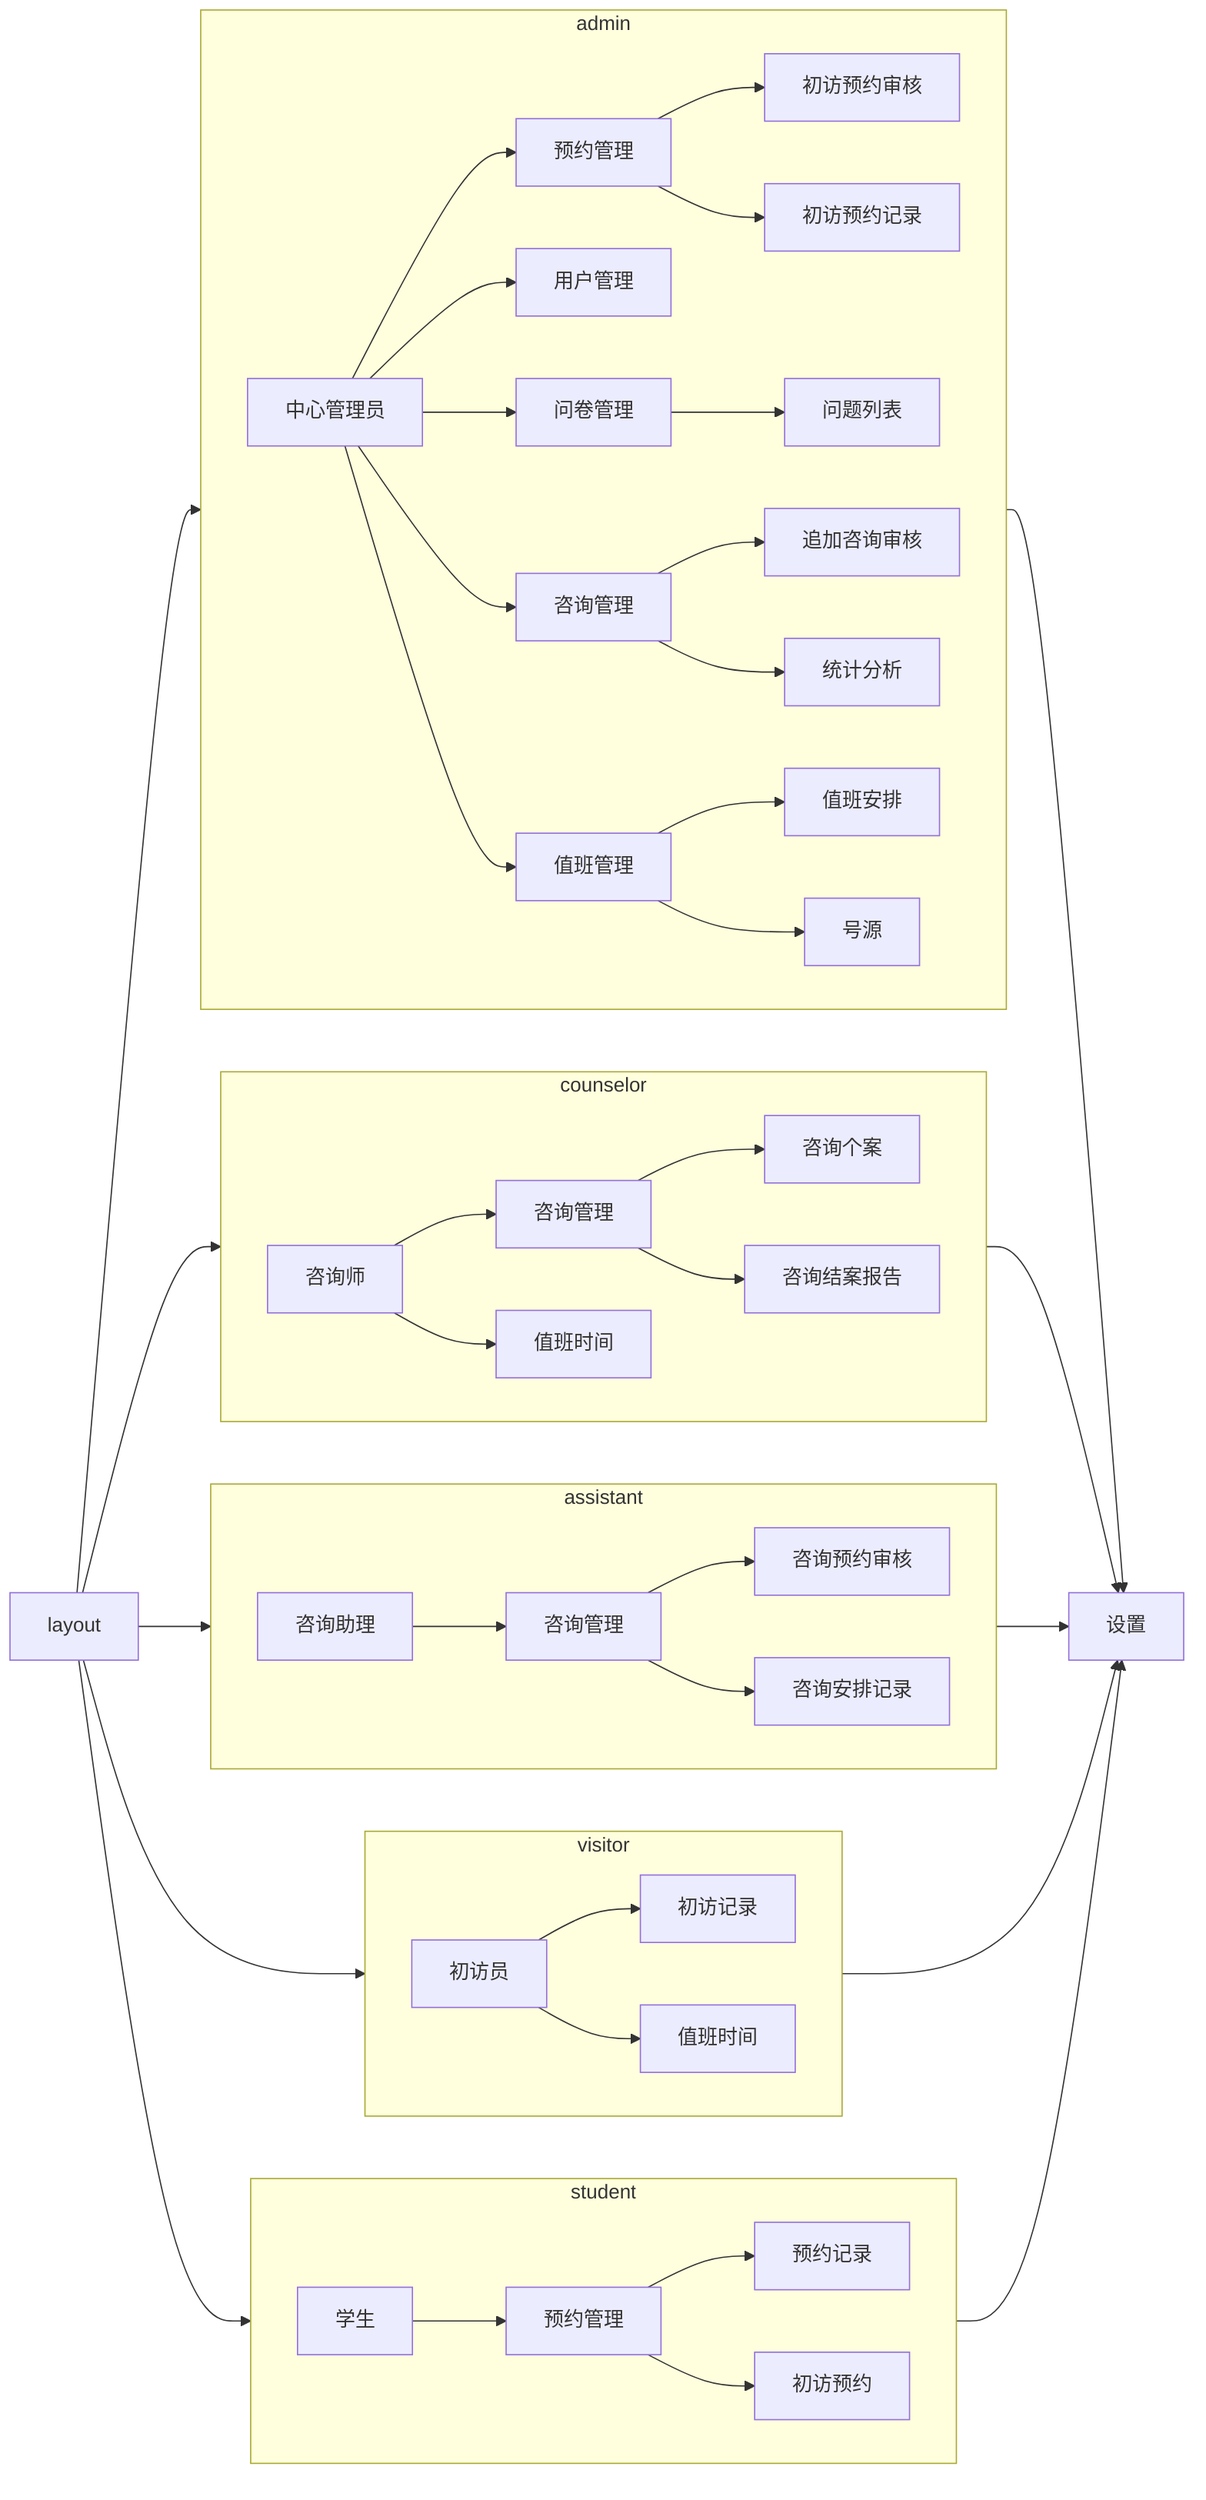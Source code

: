 flowchart LR
    A[layout] --> admin[admin]
    A --> counselor[counselor]
    A --> assistant[assistant]
    A --> visitor[visitor]
    A --> student[student]
    %% admin -- 中心管理员
    subgraph admin
        direction LR
        B[中心管理员] --> H[预约管理] --> L[初访预约审核]
        H --> M[初访预约记录]
        B --> U[用户管理]
        B --> V[问卷管理] --> W[问题列表]
        B --> Z[咨询管理] --> AA[追加咨询审核]
        Z --> X[统计分析]
        B --> CC[值班管理] --> DD[值班安排]
        CC --> EE[号源]
    end
    %% counselor -- 咨询师
    subgraph counselor
        direction LR
        C[咨询师] --> K[咨询管理] --> S[咨询个案]
        K --> T[咨询结案报告]
        C --> N[值班时间]
    end
    %% assistant -- 咨询助理
    subgraph assistant
        direction LR
        D[咨询助理] --> J[咨询管理] --> P[咨询预约审核]
        J --> R[咨询安排记录]
    end
    %% visitor -- 初访员
    subgraph visitor
        direction LR
        E[初访员] --> I[初访记录]
        E --> O[值班时间]
    end
    %% student -- 学生
    subgraph student
        direction LR
        F[学生] --> G[预约管理] --> Q[预约记录]
        G --> Y[初访预约]
    end
    %% settings
    admin --> BB[设置]
    counselor --> BB
    assistant --> BB
    visitor --> BB
    student --> BB